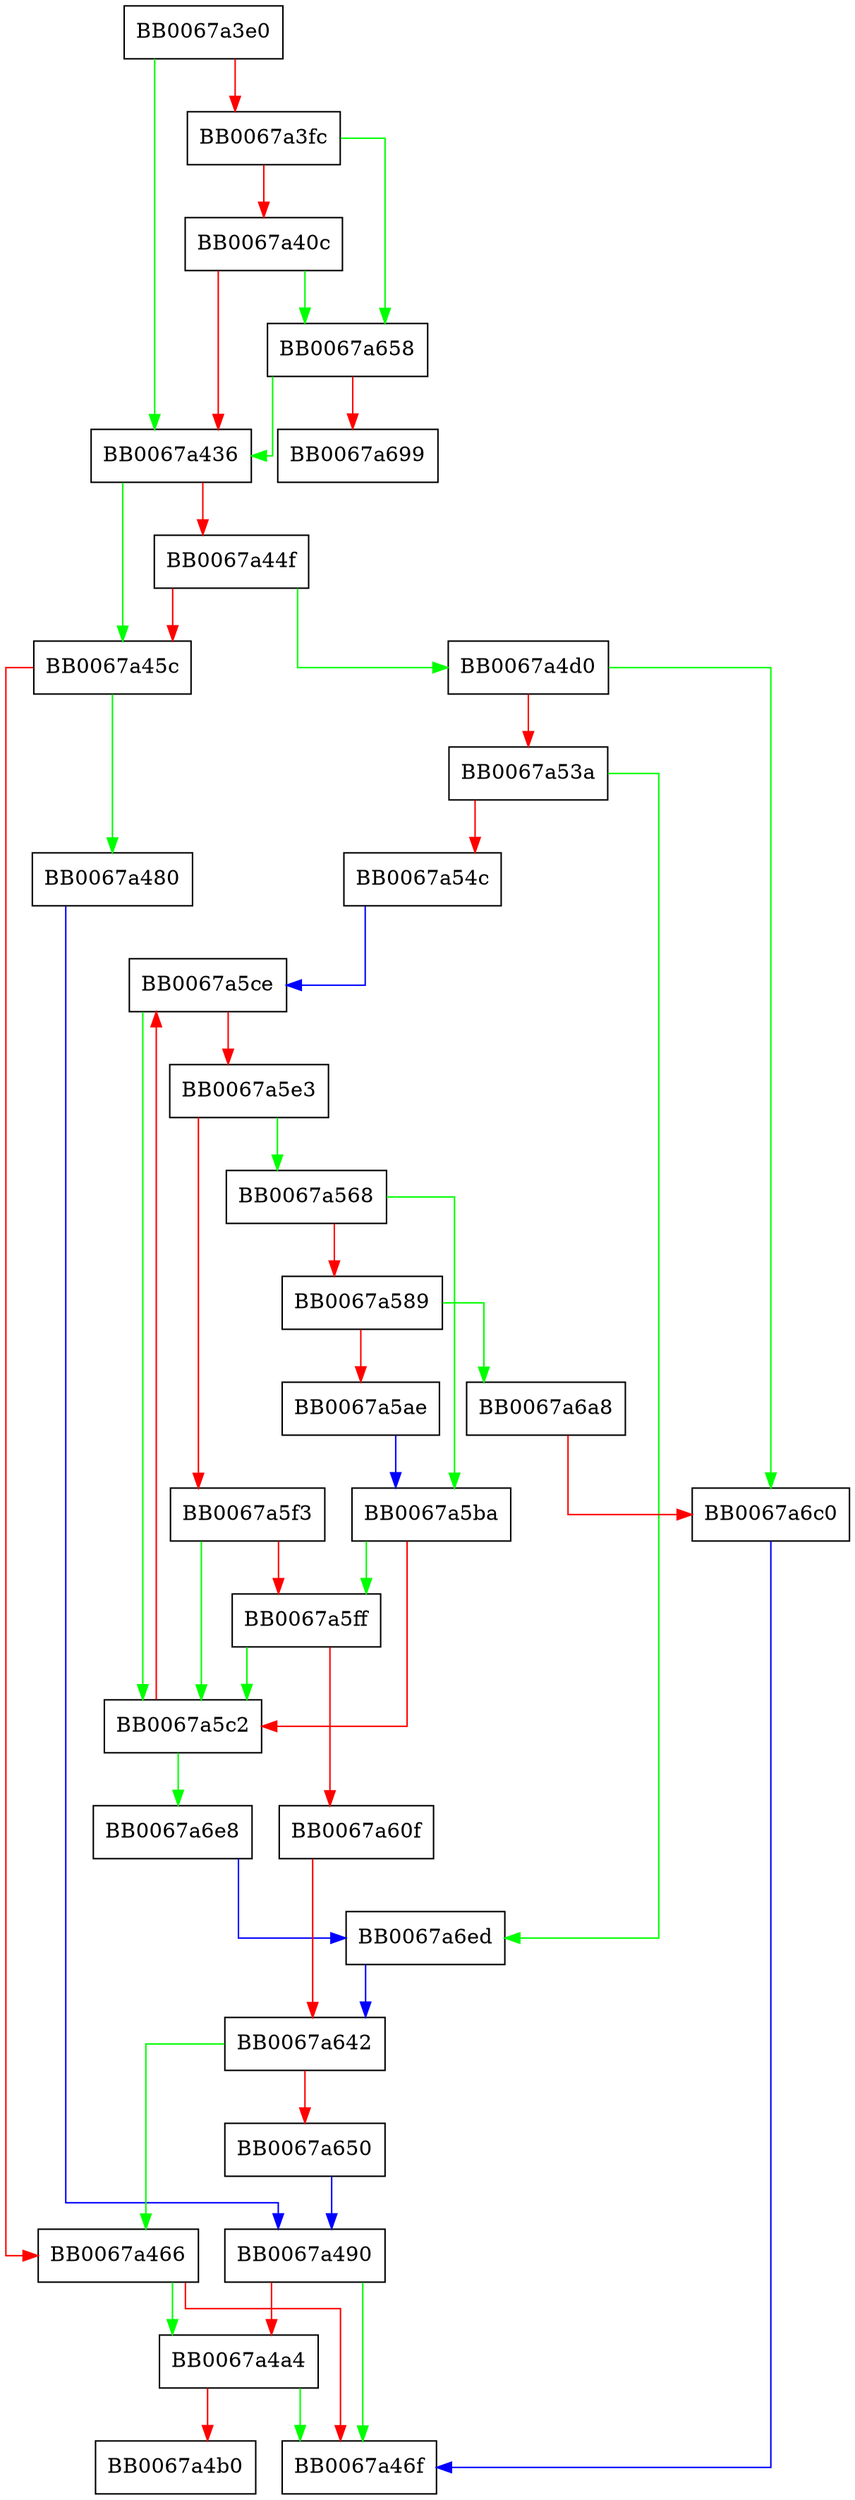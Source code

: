 digraph x509_verify_rpk {
  node [shape="box"];
  graph [splines=ortho];
  BB0067a3e0 -> BB0067a436 [color="green"];
  BB0067a3e0 -> BB0067a3fc [color="red"];
  BB0067a3fc -> BB0067a658 [color="green"];
  BB0067a3fc -> BB0067a40c [color="red"];
  BB0067a40c -> BB0067a658 [color="green"];
  BB0067a40c -> BB0067a436 [color="red"];
  BB0067a436 -> BB0067a45c [color="green"];
  BB0067a436 -> BB0067a44f [color="red"];
  BB0067a44f -> BB0067a4d0 [color="green"];
  BB0067a44f -> BB0067a45c [color="red"];
  BB0067a45c -> BB0067a480 [color="green"];
  BB0067a45c -> BB0067a466 [color="red"];
  BB0067a466 -> BB0067a4a4 [color="green"];
  BB0067a466 -> BB0067a46f [color="red"];
  BB0067a480 -> BB0067a490 [color="blue"];
  BB0067a490 -> BB0067a46f [color="green"];
  BB0067a490 -> BB0067a4a4 [color="red"];
  BB0067a4a4 -> BB0067a46f [color="green"];
  BB0067a4a4 -> BB0067a4b0 [color="red"];
  BB0067a4d0 -> BB0067a6c0 [color="green"];
  BB0067a4d0 -> BB0067a53a [color="red"];
  BB0067a53a -> BB0067a6ed [color="green"];
  BB0067a53a -> BB0067a54c [color="red"];
  BB0067a54c -> BB0067a5ce [color="blue"];
  BB0067a568 -> BB0067a5ba [color="green"];
  BB0067a568 -> BB0067a589 [color="red"];
  BB0067a589 -> BB0067a6a8 [color="green"];
  BB0067a589 -> BB0067a5ae [color="red"];
  BB0067a5ae -> BB0067a5ba [color="blue"];
  BB0067a5ba -> BB0067a5ff [color="green"];
  BB0067a5ba -> BB0067a5c2 [color="red"];
  BB0067a5c2 -> BB0067a6e8 [color="green"];
  BB0067a5c2 -> BB0067a5ce [color="red"];
  BB0067a5ce -> BB0067a5c2 [color="green"];
  BB0067a5ce -> BB0067a5e3 [color="red"];
  BB0067a5e3 -> BB0067a568 [color="green"];
  BB0067a5e3 -> BB0067a5f3 [color="red"];
  BB0067a5f3 -> BB0067a5c2 [color="green"];
  BB0067a5f3 -> BB0067a5ff [color="red"];
  BB0067a5ff -> BB0067a5c2 [color="green"];
  BB0067a5ff -> BB0067a60f [color="red"];
  BB0067a60f -> BB0067a642 [color="red"];
  BB0067a642 -> BB0067a466 [color="green"];
  BB0067a642 -> BB0067a650 [color="red"];
  BB0067a650 -> BB0067a490 [color="blue"];
  BB0067a658 -> BB0067a436 [color="green"];
  BB0067a658 -> BB0067a699 [color="red"];
  BB0067a6a8 -> BB0067a6c0 [color="red"];
  BB0067a6c0 -> BB0067a46f [color="blue"];
  BB0067a6e8 -> BB0067a6ed [color="blue"];
  BB0067a6ed -> BB0067a642 [color="blue"];
}